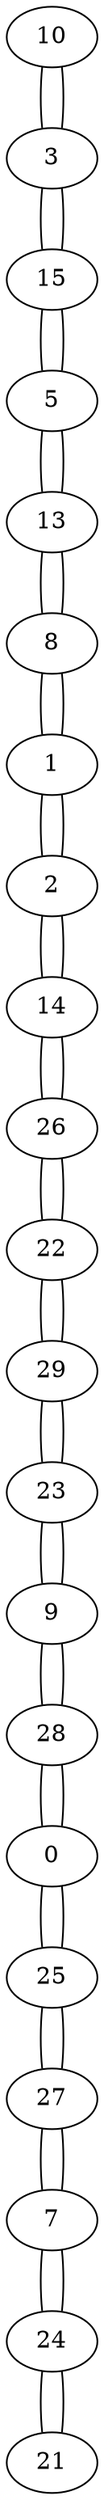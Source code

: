 graph {
	10 [label=10]
	10 -- 3
	3 [label=3]
	3 -- 10
	3 -- 15
	15 [label=15]
	15 -- 3
	15 -- 5
	5 [label=5]
	5 -- 15
	5 -- 13
	13 [label=13]
	13 -- 5
	13 -- 8
	8 [label=8]
	8 -- 13
	8 -- 1
	1 [label=1]
	1 -- 8
	1 -- 2
	2 [label=2]
	2 -- 1
	2 -- 14
	14 [label=14]
	14 -- 2
	14 -- 26
	26 [label=26]
	26 -- 14
	26 -- 22
	22 [label=22]
	22 -- 26
	22 -- 29
	29 [label=29]
	29 -- 22
	29 -- 23
	23 [label=23]
	23 -- 29
	23 -- 9
	9 [label=9]
	9 -- 23
	9 -- 28
	28 [label=28]
	28 -- 9
	28 -- 0
	0 [label=0]
	0 -- 28
	0 -- 25
	25 [label=25]
	25 -- 0
	25 -- 27
	27 [label=27]
	27 -- 25
	27 -- 7
	7 [label=7]
	7 -- 27
	7 -- 24
	24 [label=24]
	24 -- 7
	24 -- 21
	21 [label=21]
	21 -- 24
}
